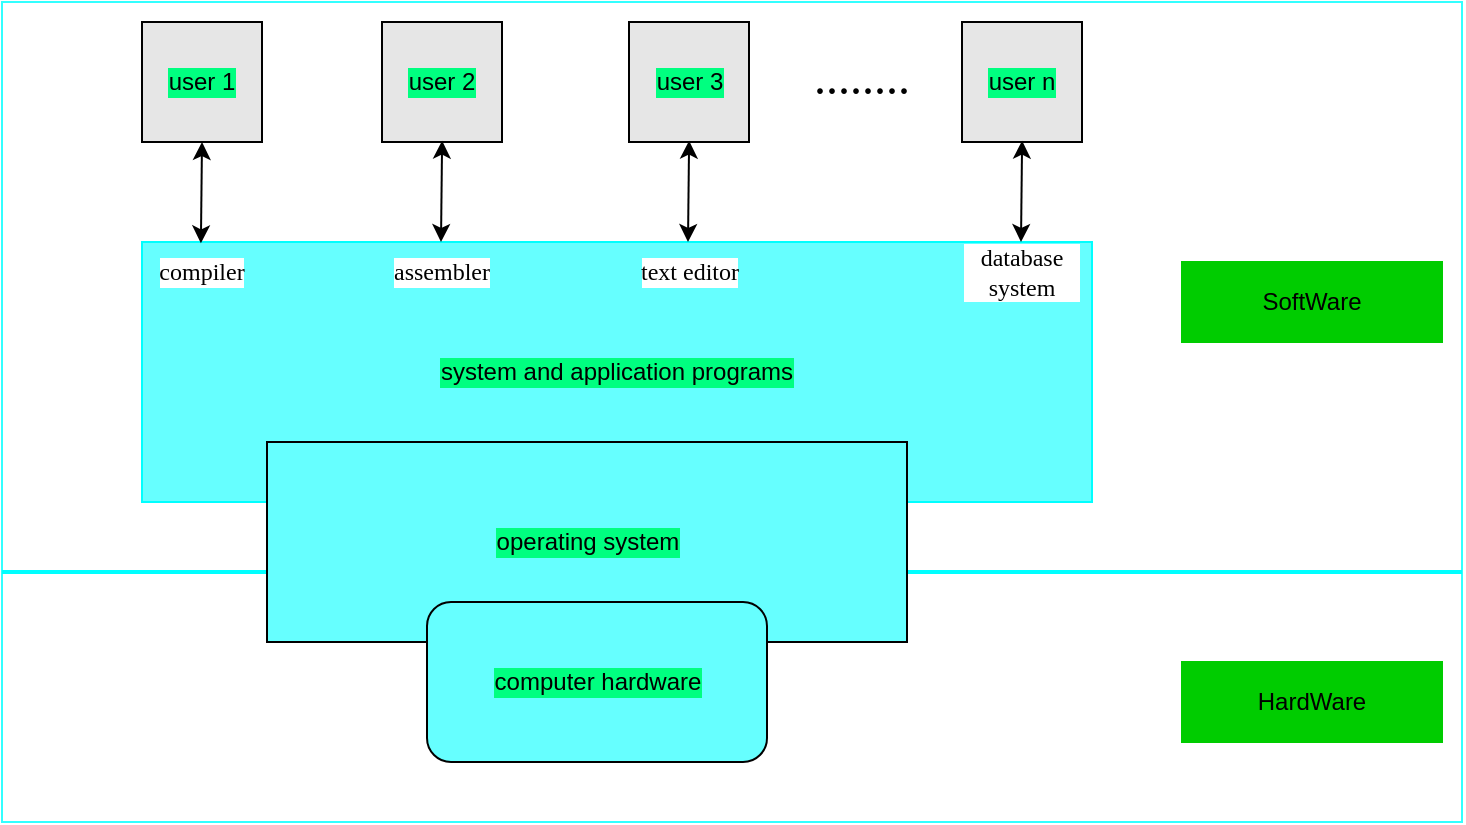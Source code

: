 <mxfile version="16.6.6" type="github"><diagram id="CqrWH7-bc6nEpPH6w8AR" name="Page-1"><mxGraphModel dx="942" dy="642" grid="1" gridSize="10" guides="1" tooltips="1" connect="1" arrows="1" fold="1" page="1" pageScale="1" pageWidth="827" pageHeight="1169" math="0" shadow="0"><root><mxCell id="0"/><mxCell id="1" parent="0"/><mxCell id="_sUYRoS4bp2MJQRqwJof-2" value="" style="rounded=0;whiteSpace=wrap;html=1;strokeColor=#33FFFF;" vertex="1" parent="1"><mxGeometry x="40" y="50" width="730" height="410" as="geometry"/></mxCell><mxCell id="_sUYRoS4bp2MJQRqwJof-4" value="" style="line;strokeWidth=2;html=1;strokeColor=#00FFFF;" vertex="1" parent="1"><mxGeometry x="40" y="330" width="730" height="10" as="geometry"/></mxCell><mxCell id="_sUYRoS4bp2MJQRqwJof-5" value="HardWare" style="rounded=0;whiteSpace=wrap;html=1;strokeColor=#00CC00;fillColor=#00CC00;" vertex="1" parent="1"><mxGeometry x="630" y="380" width="130" height="40" as="geometry"/></mxCell><mxCell id="_sUYRoS4bp2MJQRqwJof-7" value="SoftWare" style="rounded=0;whiteSpace=wrap;html=1;strokeColor=#00CC00;fillColor=#00CC00;" vertex="1" parent="1"><mxGeometry x="630" y="180" width="130" height="40" as="geometry"/></mxCell><mxCell id="_sUYRoS4bp2MJQRqwJof-11" value="system and application programs" style="rounded=0;whiteSpace=wrap;html=1;labelBackgroundColor=#00FF80;strokeColor=#00FFFF;fillColor=#66FFFF;" vertex="1" parent="1"><mxGeometry x="110" y="170" width="475" height="130" as="geometry"/></mxCell><mxCell id="_sUYRoS4bp2MJQRqwJof-10" value="operating system" style="rounded=0;whiteSpace=wrap;html=1;labelBackgroundColor=#00FF80;strokeColor=#000000;fillColor=#66FFFF;" vertex="1" parent="1"><mxGeometry x="172.5" y="270" width="320" height="100" as="geometry"/></mxCell><mxCell id="_sUYRoS4bp2MJQRqwJof-8" value="computer hardware" style="rounded=1;whiteSpace=wrap;html=1;labelBackgroundColor=#00FF80;strokeColor=#000000;fillColor=#66FFFF;" vertex="1" parent="1"><mxGeometry x="252.5" y="350" width="170" height="80" as="geometry"/></mxCell><mxCell id="_sUYRoS4bp2MJQRqwJof-14" value="user 1" style="whiteSpace=wrap;html=1;aspect=fixed;labelBackgroundColor=#00FF80;strokeColor=#000000;fillColor=#E6E6E6;" vertex="1" parent="1"><mxGeometry x="110" y="60" width="60" height="60" as="geometry"/></mxCell><mxCell id="_sUYRoS4bp2MJQRqwJof-15" value="user 2" style="whiteSpace=wrap;html=1;aspect=fixed;labelBackgroundColor=#00FF80;strokeColor=#000000;fillColor=#E6E6E6;" vertex="1" parent="1"><mxGeometry x="230" y="60" width="60" height="60" as="geometry"/></mxCell><mxCell id="_sUYRoS4bp2MJQRqwJof-16" value="user 3" style="whiteSpace=wrap;html=1;aspect=fixed;labelBackgroundColor=#00FF80;strokeColor=#000000;fillColor=#E6E6E6;" vertex="1" parent="1"><mxGeometry x="353.5" y="60" width="60" height="60" as="geometry"/></mxCell><mxCell id="_sUYRoS4bp2MJQRqwJof-18" value="user n" style="whiteSpace=wrap;html=1;aspect=fixed;labelBackgroundColor=#00FF80;strokeColor=#000000;fillColor=#E6E6E6;" vertex="1" parent="1"><mxGeometry x="520" y="60" width="60" height="60" as="geometry"/></mxCell><mxCell id="_sUYRoS4bp2MJQRqwJof-19" value="........" style="text;strokeColor=none;fillColor=none;align=left;verticalAlign=middle;spacingLeft=4;spacingRight=4;overflow=hidden;points=[[0,0.5],[1,0.5]];portConstraint=eastwest;rotatable=0;labelBackgroundColor=#FFFFFF;fontFamily=Garamond;fontSize=24;" vertex="1" parent="1"><mxGeometry x="440" y="70" width="80" height="30" as="geometry"/></mxCell><mxCell id="_sUYRoS4bp2MJQRqwJof-20" value="" style="endArrow=classic;startArrow=classic;html=1;rounded=0;fontFamily=Garamond;fontSize=24;entryX=0.5;entryY=1;entryDx=0;entryDy=0;exitX=0.062;exitY=0.005;exitDx=0;exitDy=0;exitPerimeter=0;" edge="1" parent="1" source="_sUYRoS4bp2MJQRqwJof-11" target="_sUYRoS4bp2MJQRqwJof-14"><mxGeometry width="50" height="50" relative="1" as="geometry"><mxPoint x="130" y="170" as="sourcePoint"/><mxPoint x="180" y="120" as="targetPoint"/></mxGeometry></mxCell><mxCell id="_sUYRoS4bp2MJQRqwJof-21" value="" style="endArrow=classic;startArrow=classic;html=1;rounded=0;fontFamily=Garamond;fontSize=24;entryX=0.5;entryY=1;entryDx=0;entryDy=0;exitX=0.062;exitY=0.005;exitDx=0;exitDy=0;exitPerimeter=0;" edge="1" parent="1"><mxGeometry width="50" height="50" relative="1" as="geometry"><mxPoint x="259.5" y="170.0" as="sourcePoint"/><mxPoint x="260.05" y="119.35" as="targetPoint"/></mxGeometry></mxCell><mxCell id="_sUYRoS4bp2MJQRqwJof-22" value="" style="endArrow=classic;startArrow=classic;html=1;rounded=0;fontFamily=Garamond;fontSize=24;entryX=0.5;entryY=1;entryDx=0;entryDy=0;exitX=0.062;exitY=0.005;exitDx=0;exitDy=0;exitPerimeter=0;" edge="1" parent="1"><mxGeometry width="50" height="50" relative="1" as="geometry"><mxPoint x="383" y="170" as="sourcePoint"/><mxPoint x="383.55" y="119.35" as="targetPoint"/></mxGeometry></mxCell><mxCell id="_sUYRoS4bp2MJQRqwJof-23" value="" style="endArrow=classic;startArrow=classic;html=1;rounded=0;fontFamily=Garamond;fontSize=24;entryX=0.5;entryY=1;entryDx=0;entryDy=0;exitX=0.062;exitY=0.005;exitDx=0;exitDy=0;exitPerimeter=0;" edge="1" parent="1"><mxGeometry width="50" height="50" relative="1" as="geometry"><mxPoint x="549.5" y="170" as="sourcePoint"/><mxPoint x="550.05" y="119.35" as="targetPoint"/></mxGeometry></mxCell><mxCell id="_sUYRoS4bp2MJQRqwJof-25" value="compiler" style="text;html=1;strokeColor=none;fillColor=none;align=center;verticalAlign=middle;whiteSpace=wrap;rounded=0;labelBackgroundColor=#FFFFFF;fontFamily=Garamond;fontSize=12;" vertex="1" parent="1"><mxGeometry x="110" y="170" width="60" height="30" as="geometry"/></mxCell><mxCell id="_sUYRoS4bp2MJQRqwJof-26" value="assembler" style="text;html=1;strokeColor=none;fillColor=none;align=center;verticalAlign=middle;whiteSpace=wrap;rounded=0;labelBackgroundColor=#FFFFFF;fontFamily=Garamond;fontSize=12;" vertex="1" parent="1"><mxGeometry x="230" y="170" width="60" height="30" as="geometry"/></mxCell><mxCell id="_sUYRoS4bp2MJQRqwJof-27" value="text editor" style="text;html=1;strokeColor=none;fillColor=none;align=center;verticalAlign=middle;whiteSpace=wrap;rounded=0;labelBackgroundColor=#FFFFFF;fontFamily=Garamond;fontSize=12;" vertex="1" parent="1"><mxGeometry x="354" y="170" width="60" height="30" as="geometry"/></mxCell><mxCell id="_sUYRoS4bp2MJQRqwJof-28" value="database system" style="text;html=1;strokeColor=none;fillColor=none;align=center;verticalAlign=middle;whiteSpace=wrap;rounded=0;labelBackgroundColor=#FFFFFF;fontFamily=Garamond;fontSize=12;" vertex="1" parent="1"><mxGeometry x="520" y="170" width="60" height="30" as="geometry"/></mxCell></root></mxGraphModel></diagram></mxfile>
